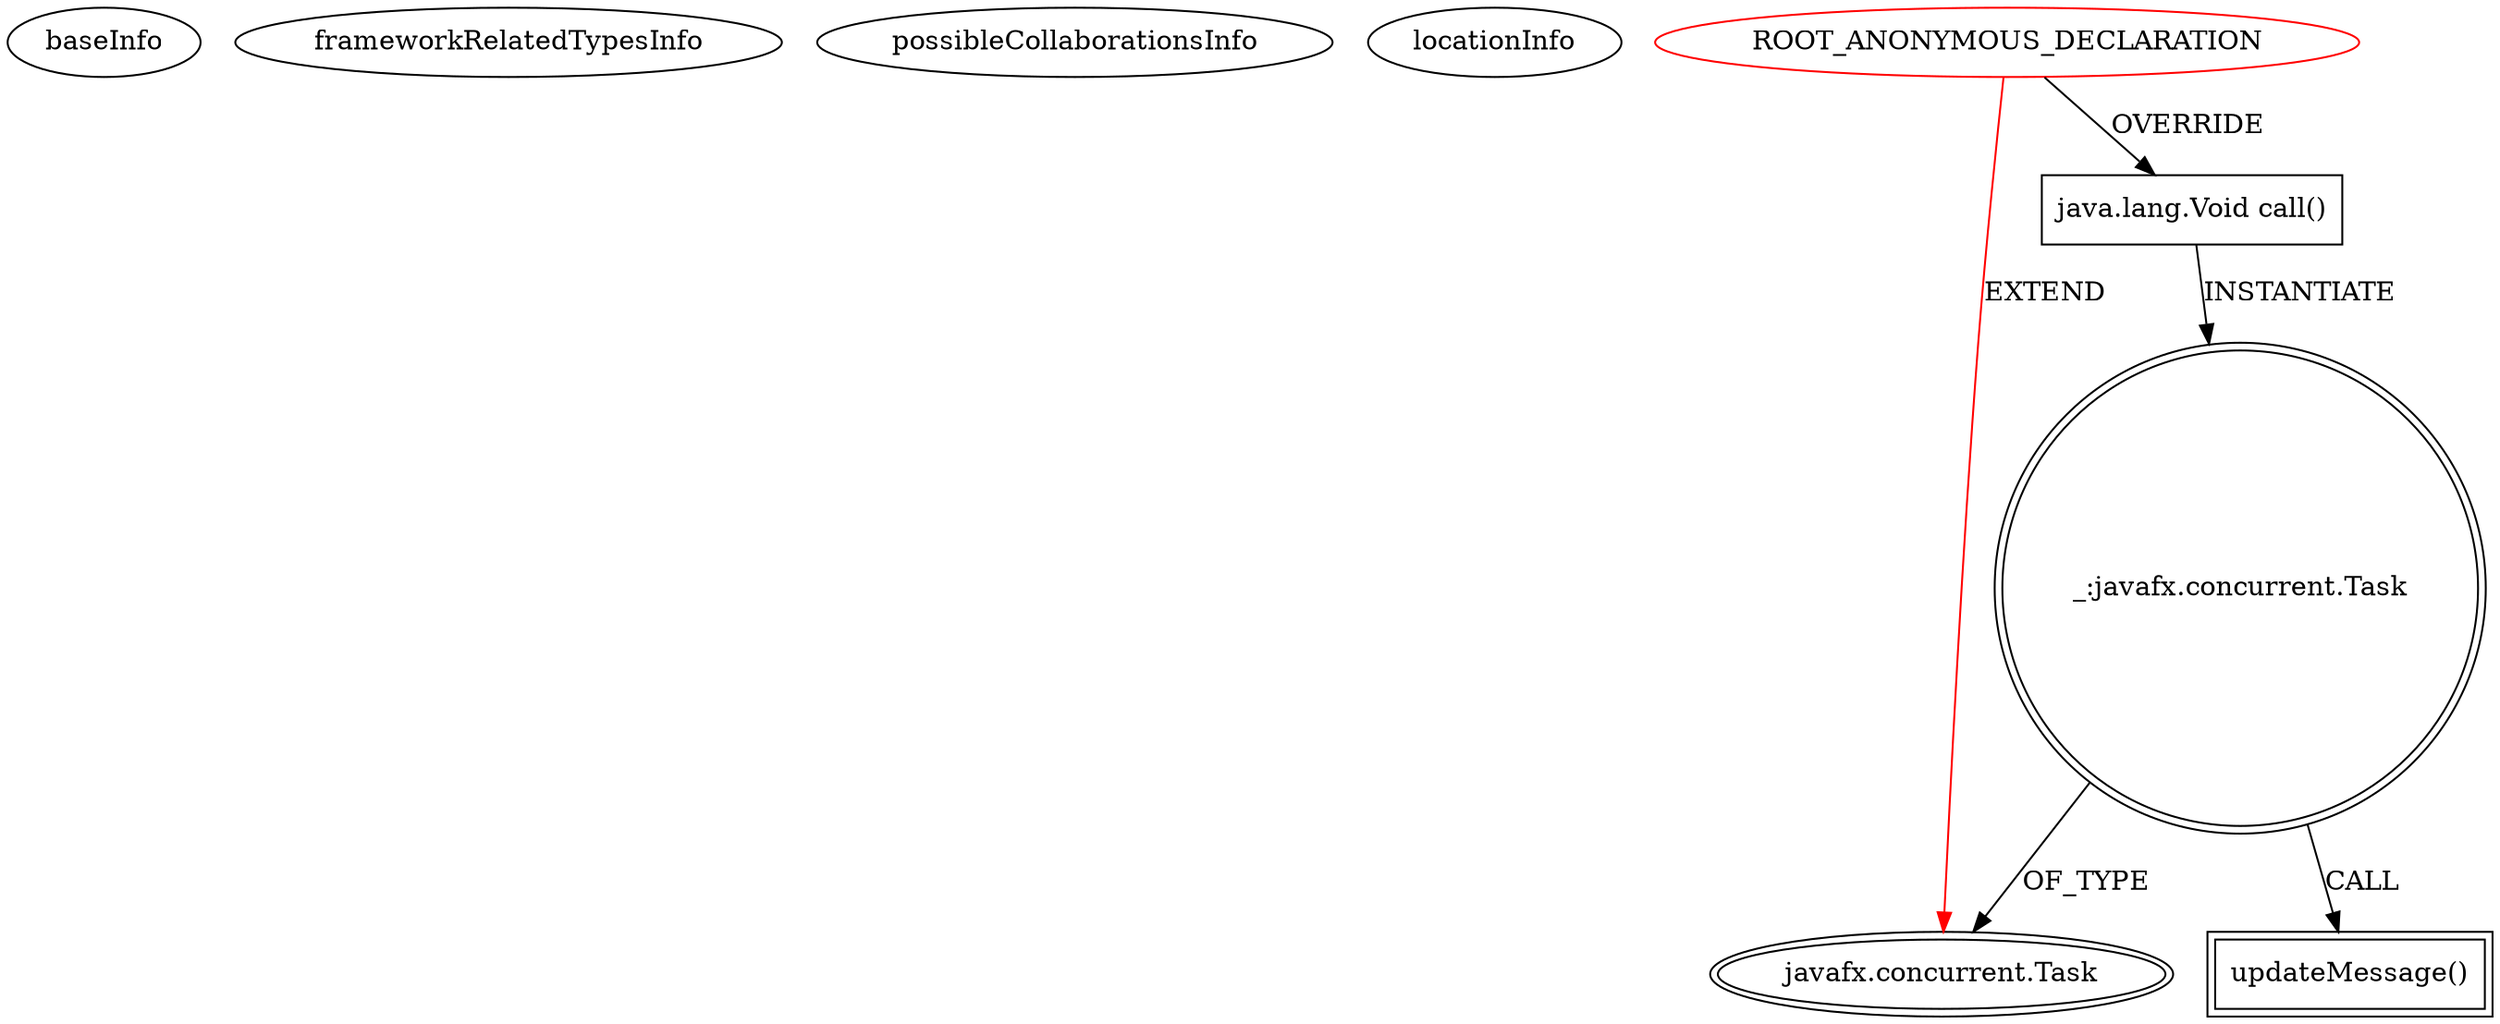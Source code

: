digraph {
baseInfo[graphId=3054,category="extension_graph",isAnonymous=true,possibleRelation=false]
frameworkRelatedTypesInfo[0="javafx.concurrent.Task"]
possibleCollaborationsInfo[]
locationInfo[projectName="hock323-eventManager",filePath="/hock323-eventManager/EventManager-master/src/eventManager/model/pokerTournament/LevelTimeService.java",contextSignature="javafx.concurrent.Task createTask()",graphId="3054"]
0[label="ROOT_ANONYMOUS_DECLARATION",vertexType="ROOT_ANONYMOUS_DECLARATION",isFrameworkType=false,color=red]
1[label="javafx.concurrent.Task",vertexType="FRAMEWORK_CLASS_TYPE",isFrameworkType=true,peripheries=2]
2[label="java.lang.Void call()",vertexType="OVERRIDING_METHOD_DECLARATION",isFrameworkType=false,shape=box]
3[label="_:javafx.concurrent.Task",vertexType="VARIABLE_EXPRESION",isFrameworkType=true,peripheries=2,shape=circle]
4[label="updateMessage()",vertexType="INSIDE_CALL",isFrameworkType=true,peripheries=2,shape=box]
0->1[label="EXTEND",color=red]
0->2[label="OVERRIDE"]
2->3[label="INSTANTIATE"]
3->1[label="OF_TYPE"]
3->4[label="CALL"]
}
